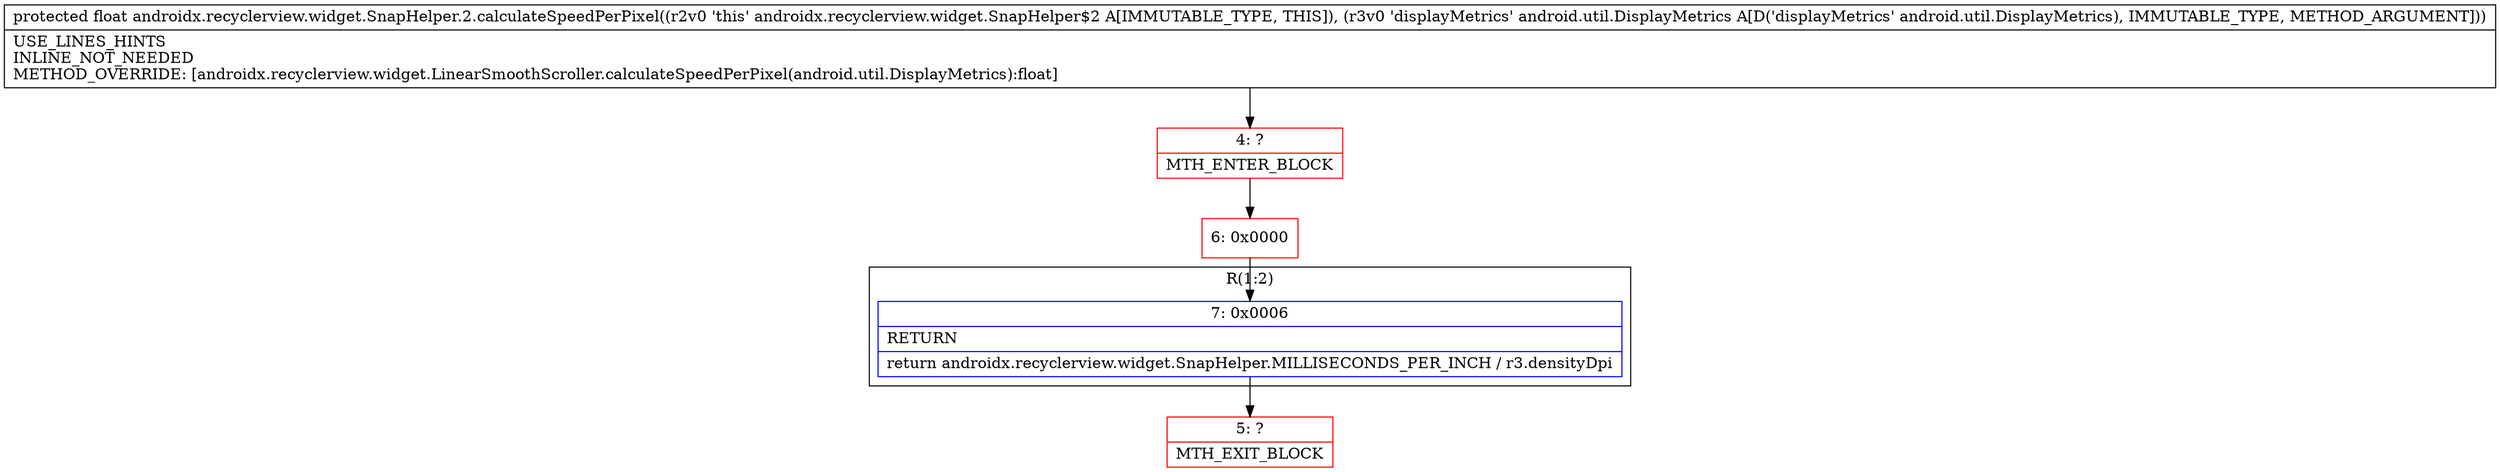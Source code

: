 digraph "CFG forandroidx.recyclerview.widget.SnapHelper.2.calculateSpeedPerPixel(Landroid\/util\/DisplayMetrics;)F" {
subgraph cluster_Region_2050145006 {
label = "R(1:2)";
node [shape=record,color=blue];
Node_7 [shape=record,label="{7\:\ 0x0006|RETURN\l|return androidx.recyclerview.widget.SnapHelper.MILLISECONDS_PER_INCH \/ r3.densityDpi\l}"];
}
Node_4 [shape=record,color=red,label="{4\:\ ?|MTH_ENTER_BLOCK\l}"];
Node_6 [shape=record,color=red,label="{6\:\ 0x0000}"];
Node_5 [shape=record,color=red,label="{5\:\ ?|MTH_EXIT_BLOCK\l}"];
MethodNode[shape=record,label="{protected float androidx.recyclerview.widget.SnapHelper.2.calculateSpeedPerPixel((r2v0 'this' androidx.recyclerview.widget.SnapHelper$2 A[IMMUTABLE_TYPE, THIS]), (r3v0 'displayMetrics' android.util.DisplayMetrics A[D('displayMetrics' android.util.DisplayMetrics), IMMUTABLE_TYPE, METHOD_ARGUMENT]))  | USE_LINES_HINTS\lINLINE_NOT_NEEDED\lMETHOD_OVERRIDE: [androidx.recyclerview.widget.LinearSmoothScroller.calculateSpeedPerPixel(android.util.DisplayMetrics):float]\l}"];
MethodNode -> Node_4;Node_7 -> Node_5;
Node_4 -> Node_6;
Node_6 -> Node_7;
}

